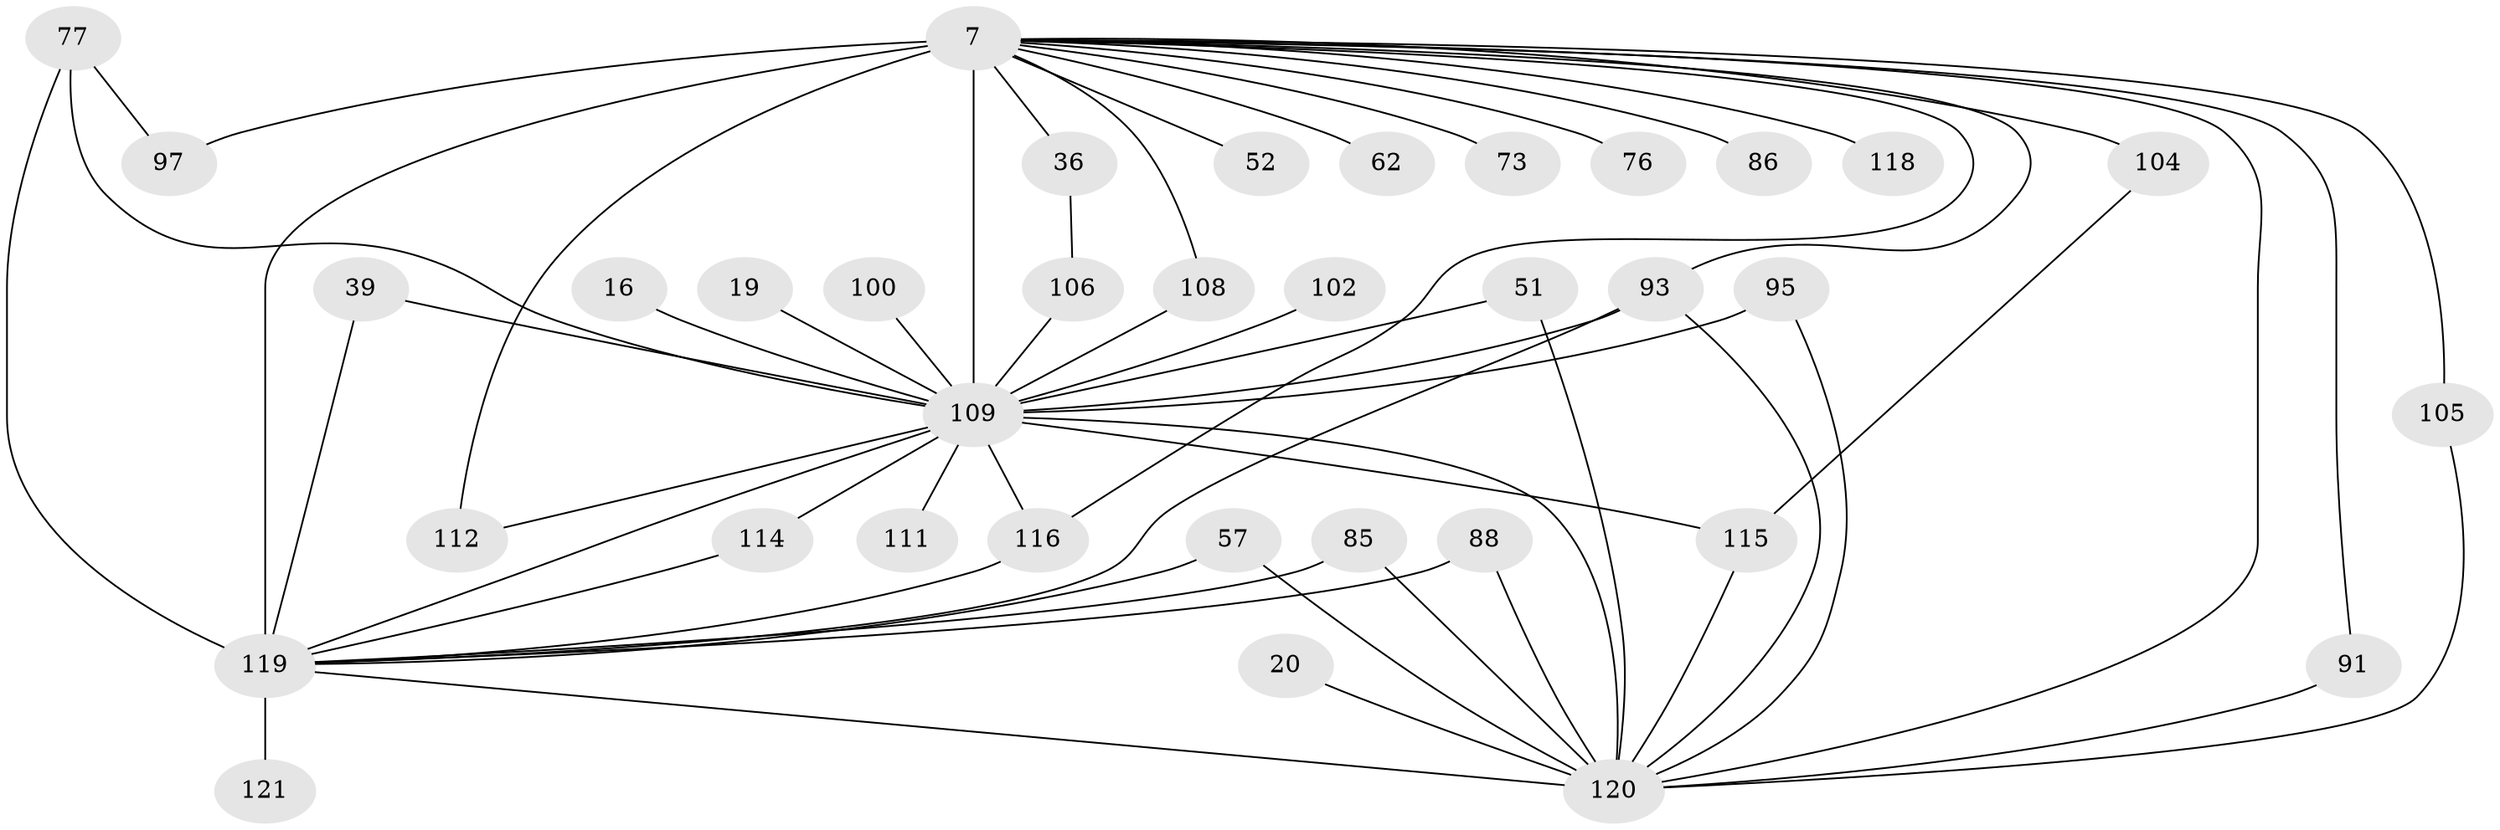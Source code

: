 // original degree distribution, {18: 0.008264462809917356, 26: 0.008264462809917356, 15: 0.01652892561983471, 24: 0.008264462809917356, 27: 0.008264462809917356, 25: 0.008264462809917356, 29: 0.008264462809917356, 23: 0.01652892561983471, 4: 0.09090909090909091, 9: 0.008264462809917356, 3: 0.2066115702479339, 8: 0.008264462809917356, 2: 0.5371900826446281, 5: 0.04132231404958678, 6: 0.024793388429752067}
// Generated by graph-tools (version 1.1) at 2025/47/03/04/25 21:47:36]
// undirected, 36 vertices, 59 edges
graph export_dot {
graph [start="1"]
  node [color=gray90,style=filled];
  7 [super="+5+6"];
  16;
  19;
  20;
  36 [super="+23+25"];
  39;
  51;
  52;
  57;
  62;
  73;
  76;
  77 [super="+34"];
  85;
  86;
  88;
  91 [super="+11+69"];
  93 [super="+92+83"];
  95;
  97 [super="+35"];
  100;
  102 [super="+70"];
  104 [super="+15"];
  105;
  106 [super="+101"];
  108 [super="+98"];
  109 [super="+17+67+68+87+99+94"];
  111;
  112 [super="+65"];
  114 [super="+80"];
  115 [super="+81"];
  116 [super="+63"];
  118;
  119 [super="+72+103+117+31+84+110"];
  120 [super="+79+8+49+40"];
  121;
  7 -- 52 [weight=2];
  7 -- 62 [weight=2];
  7 -- 86 [weight=2];
  7 -- 112 [weight=2];
  7 -- 76 [weight=2];
  7 -- 91;
  7 -- 97 [weight=3];
  7 -- 104 [weight=3];
  7 -- 105;
  7 -- 109 [weight=34];
  7 -- 73;
  7 -- 118 [weight=2];
  7 -- 119 [weight=21];
  7 -- 36 [weight=3];
  7 -- 120 [weight=10];
  7 -- 108;
  7 -- 116 [weight=2];
  7 -- 93;
  16 -- 109 [weight=2];
  19 -- 109;
  20 -- 120 [weight=2];
  36 -- 106;
  39 -- 119;
  39 -- 109;
  51 -- 120;
  51 -- 109;
  57 -- 119;
  57 -- 120;
  77 -- 97;
  77 -- 119;
  77 -- 109;
  85 -- 119;
  85 -- 120;
  88 -- 120;
  88 -- 119;
  91 -- 120 [weight=3];
  93 -- 119 [weight=2];
  93 -- 120 [weight=3];
  93 -- 109 [weight=2];
  95 -- 120;
  95 -- 109;
  100 -- 109;
  102 -- 109 [weight=3];
  104 -- 115;
  105 -- 120;
  106 -- 109 [weight=2];
  108 -- 109 [weight=3];
  109 -- 111 [weight=2];
  109 -- 112;
  109 -- 120 [weight=14];
  109 -- 114;
  109 -- 119 [weight=6];
  109 -- 115 [weight=2];
  109 -- 116;
  114 -- 119;
  115 -- 120;
  116 -- 119 [weight=2];
  119 -- 121 [weight=2];
  119 -- 120;
}
